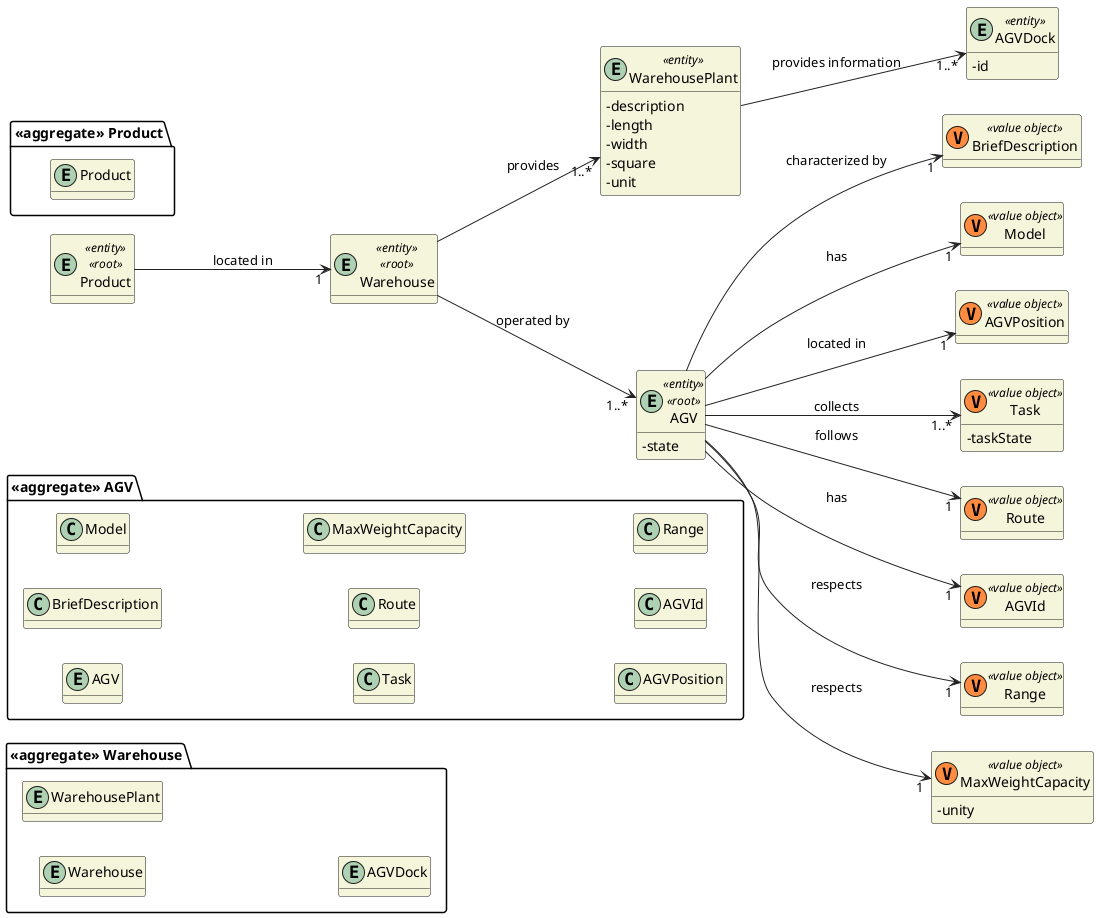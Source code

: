@startuml

hide methods
left to right direction
skinparam classAttributeIconSize 0
skinparam classBackgroundColor beige
skinparam ArrowColor #222222

package "<<aggregate>> Warehouse" {
    entity Warehouse
    entity WarehousePlant
    entity AGVDock
}

package "<<aggregate>> AGV" {
    entity AGV
    class BriefDescription
    class Model
    class Task
    class Route
    class MaxWeightCapacity
    class AGVPosition
    class AGVId
    class Range
}

package "<<aggregate>> Product" {
    entity Product
}

entity Product <<entity>> <<root>> {}

entity WarehousePlant <<entity>> {
    -description
    -length
    -width
    -square
    -unit
}

entity AGV <<entity>> <<root>> {
    -state
}

entity AGVDock <<entity>> {
    -id
}

entity Warehouse <<entity>> <<root>> {
}


entity AGV <<entity>> <<root>> {}

class BriefDescription <<(V,#FF8B40) value object>> {}

class Model <<(V,#FF8B40) value object>> {}

class AGVPosition <<(V,#FF8B40) value object>> {}

class Task<<(V,#FF8B40) value object>> {
    -taskState
}

class Route <<(V,#FF8B40) value object>> {}

class AGVId <<(V,#FF8B40) value object>> {}

class Range <<(V,#FF8B40) value object>> {}

class MaxWeightCapacity <<(V,#FF8B40) value object>> {
-unity
}

AGV --> "1" AGVId : has
AGV --> "1" Range : respects
AGV --> "1..*" Task : collects
AGV --> "1" Route : follows
AGV --> "1" Model : has
AGV --> "1" BriefDescription : characterized by
AGV --> "1" MaxWeightCapacity : respects
AGV --> "1" AGVPosition : located in

Product--> "1" Warehouse : located in

Warehouse --> "1..*" AGV : operated by
Warehouse --> "1..*" WarehousePlant : provides
WarehousePlant --> "1..*" AGVDock : provides information

@enduml